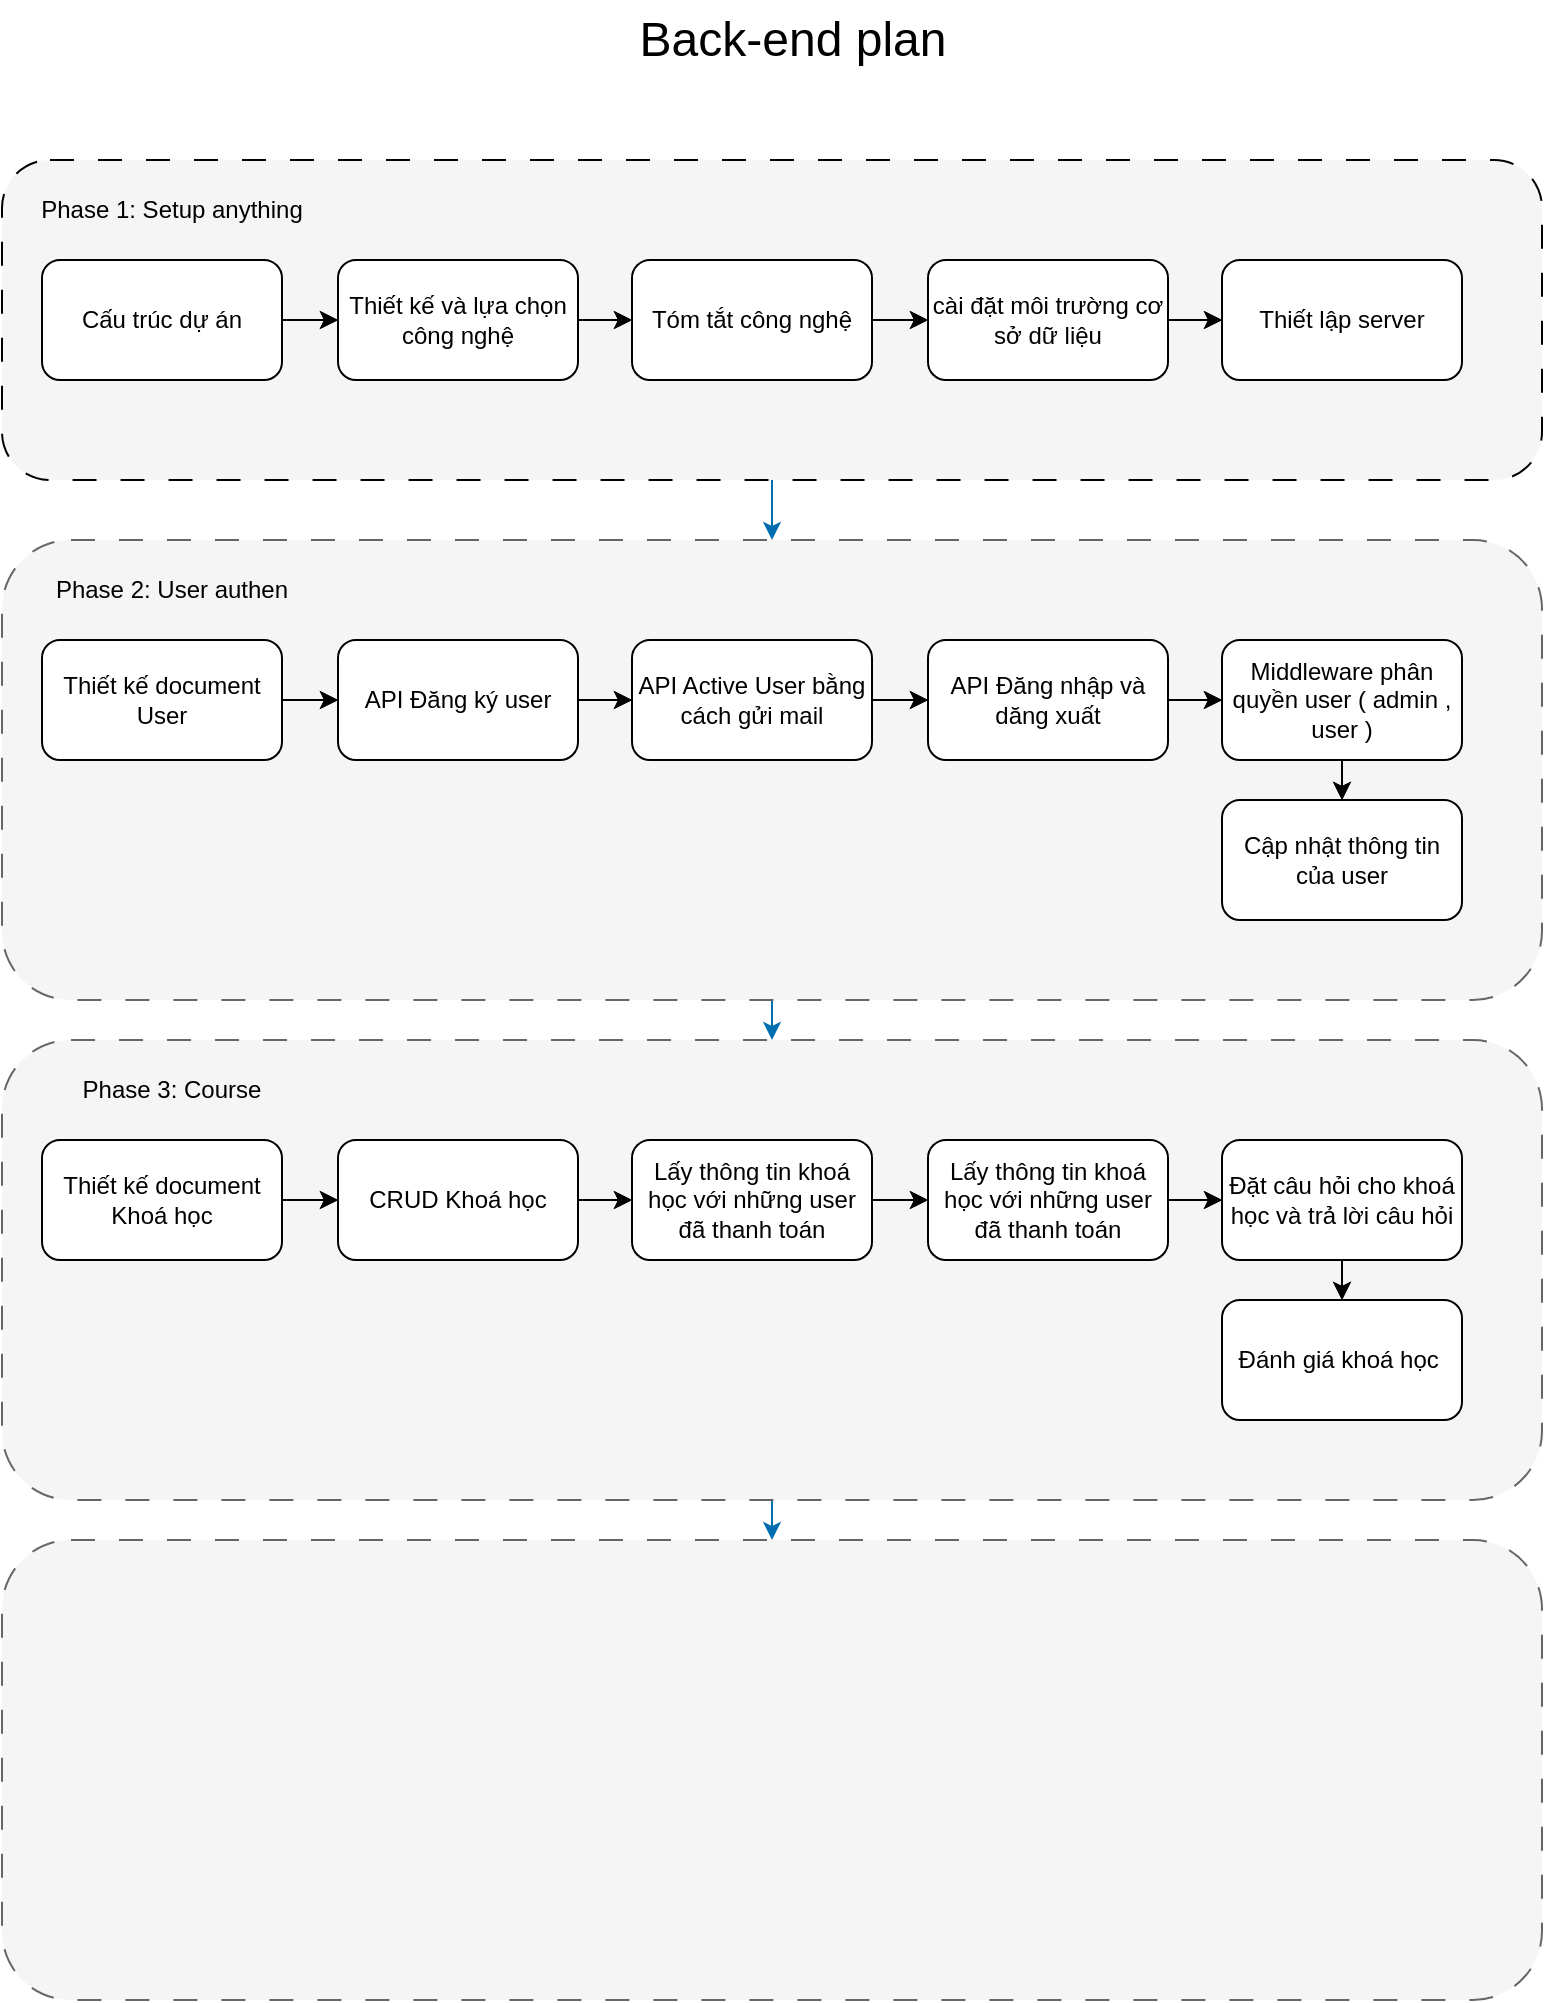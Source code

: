 <mxfile version="24.1.0" type="device">
  <diagram name="Page-1" id="js_l6CLhDa0ivUz3DNdG">
    <mxGraphModel dx="1292" dy="974" grid="1" gridSize="10" guides="1" tooltips="1" connect="1" arrows="1" fold="1" page="1" pageScale="1" pageWidth="850" pageHeight="1100" math="0" shadow="0">
      <root>
        <mxCell id="0" />
        <mxCell id="1" parent="0" />
        <mxCell id="2kQGmN1w_v0tOHRJfpED-6" style="edgeStyle=orthogonalEdgeStyle;rounded=0;orthogonalLoop=1;jettySize=auto;html=1;exitX=0.5;exitY=1;exitDx=0;exitDy=0;strokeColor=#006EAF;fillColor=#1ba1e2;" edge="1" parent="1" source="rSQ8ECoCO6q-lSjWDUjC-1" target="rSQ8ECoCO6q-lSjWDUjC-15">
          <mxGeometry relative="1" as="geometry" />
        </mxCell>
        <mxCell id="rSQ8ECoCO6q-lSjWDUjC-1" value="" style="rounded=1;whiteSpace=wrap;html=1;dashed=1;dashPattern=12 12;fillColor=#f5f5f5;fontColor=#333333;strokeColor=#000000;align=center;" parent="1" vertex="1">
          <mxGeometry x="30" y="110" width="770" height="160" as="geometry" />
        </mxCell>
        <mxCell id="rSQ8ECoCO6q-lSjWDUjC-2" value="&lt;font style=&quot;font-size: 24px;&quot;&gt;Back-end plan&lt;/font&gt;" style="text;html=1;align=center;verticalAlign=middle;resizable=0;points=[];autosize=1;strokeColor=none;fillColor=none;" parent="1" vertex="1">
          <mxGeometry x="335" y="30" width="180" height="40" as="geometry" />
        </mxCell>
        <mxCell id="rSQ8ECoCO6q-lSjWDUjC-8" style="edgeStyle=orthogonalEdgeStyle;rounded=0;orthogonalLoop=1;jettySize=auto;html=1;exitX=1;exitY=0.5;exitDx=0;exitDy=0;entryX=0;entryY=0.5;entryDx=0;entryDy=0;" parent="1" source="rSQ8ECoCO6q-lSjWDUjC-3" target="rSQ8ECoCO6q-lSjWDUjC-4" edge="1">
          <mxGeometry relative="1" as="geometry" />
        </mxCell>
        <mxCell id="rSQ8ECoCO6q-lSjWDUjC-3" value="Cấu trúc dự án" style="rounded=1;whiteSpace=wrap;html=1;" parent="1" vertex="1">
          <mxGeometry x="50" y="160" width="120" height="60" as="geometry" />
        </mxCell>
        <mxCell id="rSQ8ECoCO6q-lSjWDUjC-10" style="edgeStyle=orthogonalEdgeStyle;rounded=0;orthogonalLoop=1;jettySize=auto;html=1;exitX=1;exitY=0.5;exitDx=0;exitDy=0;entryX=0;entryY=0.5;entryDx=0;entryDy=0;" parent="1" source="rSQ8ECoCO6q-lSjWDUjC-4" target="rSQ8ECoCO6q-lSjWDUjC-5" edge="1">
          <mxGeometry relative="1" as="geometry" />
        </mxCell>
        <mxCell id="rSQ8ECoCO6q-lSjWDUjC-4" value="Thiết kế và lựa chọn công nghệ" style="rounded=1;whiteSpace=wrap;html=1;" parent="1" vertex="1">
          <mxGeometry x="198" y="160" width="120" height="60" as="geometry" />
        </mxCell>
        <mxCell id="rSQ8ECoCO6q-lSjWDUjC-11" style="edgeStyle=orthogonalEdgeStyle;rounded=0;orthogonalLoop=1;jettySize=auto;html=1;exitX=1;exitY=0.5;exitDx=0;exitDy=0;entryX=0;entryY=0.5;entryDx=0;entryDy=0;" parent="1" source="rSQ8ECoCO6q-lSjWDUjC-5" target="rSQ8ECoCO6q-lSjWDUjC-6" edge="1">
          <mxGeometry relative="1" as="geometry" />
        </mxCell>
        <mxCell id="2kQGmN1w_v0tOHRJfpED-4" style="edgeStyle=orthogonalEdgeStyle;rounded=0;orthogonalLoop=1;jettySize=auto;html=1;exitX=1;exitY=0.5;exitDx=0;exitDy=0;entryX=0;entryY=0.5;entryDx=0;entryDy=0;strokeColor=#000000;" edge="1" parent="1" source="rSQ8ECoCO6q-lSjWDUjC-5" target="rSQ8ECoCO6q-lSjWDUjC-6">
          <mxGeometry relative="1" as="geometry" />
        </mxCell>
        <mxCell id="rSQ8ECoCO6q-lSjWDUjC-5" value="Tóm tắt công nghệ" style="rounded=1;whiteSpace=wrap;html=1;" parent="1" vertex="1">
          <mxGeometry x="345" y="160" width="120" height="60" as="geometry" />
        </mxCell>
        <mxCell id="rSQ8ECoCO6q-lSjWDUjC-12" style="edgeStyle=orthogonalEdgeStyle;rounded=0;orthogonalLoop=1;jettySize=auto;html=1;exitX=1;exitY=0.5;exitDx=0;exitDy=0;entryX=0;entryY=0.5;entryDx=0;entryDy=0;" parent="1" source="rSQ8ECoCO6q-lSjWDUjC-6" target="rSQ8ECoCO6q-lSjWDUjC-7" edge="1">
          <mxGeometry relative="1" as="geometry" />
        </mxCell>
        <mxCell id="2kQGmN1w_v0tOHRJfpED-5" style="edgeStyle=orthogonalEdgeStyle;rounded=0;orthogonalLoop=1;jettySize=auto;html=1;exitX=1;exitY=0.5;exitDx=0;exitDy=0;entryX=0;entryY=0.5;entryDx=0;entryDy=0;strokeColor=#000000;" edge="1" parent="1" source="rSQ8ECoCO6q-lSjWDUjC-6" target="rSQ8ECoCO6q-lSjWDUjC-7">
          <mxGeometry relative="1" as="geometry" />
        </mxCell>
        <mxCell id="rSQ8ECoCO6q-lSjWDUjC-6" value="cài đặt môi trường cơ sở dữ liệu" style="rounded=1;whiteSpace=wrap;html=1;" parent="1" vertex="1">
          <mxGeometry x="493" y="160" width="120" height="60" as="geometry" />
        </mxCell>
        <mxCell id="rSQ8ECoCO6q-lSjWDUjC-7" value="Thiết lập server" style="rounded=1;whiteSpace=wrap;html=1;" parent="1" vertex="1">
          <mxGeometry x="640" y="160" width="120" height="60" as="geometry" />
        </mxCell>
        <mxCell id="rSQ8ECoCO6q-lSjWDUjC-14" value="Phase 1: Setup anything" style="text;html=1;strokeColor=none;fillColor=none;align=center;verticalAlign=middle;whiteSpace=wrap;rounded=0;" parent="1" vertex="1">
          <mxGeometry x="40" y="120" width="150" height="30" as="geometry" />
        </mxCell>
        <mxCell id="2kQGmN1w_v0tOHRJfpED-7" style="edgeStyle=orthogonalEdgeStyle;rounded=0;orthogonalLoop=1;jettySize=auto;html=1;exitX=0.5;exitY=1;exitDx=0;exitDy=0;entryX=0.5;entryY=0;entryDx=0;entryDy=0;fillColor=#1ba1e2;strokeColor=#006EAF;" edge="1" parent="1" source="rSQ8ECoCO6q-lSjWDUjC-15" target="rSQ8ECoCO6q-lSjWDUjC-30">
          <mxGeometry relative="1" as="geometry" />
        </mxCell>
        <mxCell id="rSQ8ECoCO6q-lSjWDUjC-15" value="" style="rounded=1;whiteSpace=wrap;html=1;dashed=1;dashPattern=12 12;fillColor=#f5f5f5;fontColor=#333333;strokeColor=#666666;align=center;" parent="1" vertex="1">
          <mxGeometry x="30" y="300" width="770" height="230" as="geometry" />
        </mxCell>
        <mxCell id="rSQ8ECoCO6q-lSjWDUjC-16" style="edgeStyle=orthogonalEdgeStyle;rounded=0;orthogonalLoop=1;jettySize=auto;html=1;exitX=1;exitY=0.5;exitDx=0;exitDy=0;entryX=0;entryY=0.5;entryDx=0;entryDy=0;" parent="1" source="rSQ8ECoCO6q-lSjWDUjC-17" target="rSQ8ECoCO6q-lSjWDUjC-19" edge="1">
          <mxGeometry relative="1" as="geometry" />
        </mxCell>
        <mxCell id="2kQGmN1w_v0tOHRJfpED-8" style="edgeStyle=orthogonalEdgeStyle;rounded=0;orthogonalLoop=1;jettySize=auto;html=1;exitX=1;exitY=0.5;exitDx=0;exitDy=0;entryX=0;entryY=0.5;entryDx=0;entryDy=0;strokeColor=#000000;" edge="1" parent="1" source="rSQ8ECoCO6q-lSjWDUjC-17" target="rSQ8ECoCO6q-lSjWDUjC-19">
          <mxGeometry relative="1" as="geometry" />
        </mxCell>
        <mxCell id="rSQ8ECoCO6q-lSjWDUjC-17" value="Thiết kế document User" style="rounded=1;whiteSpace=wrap;html=1;" parent="1" vertex="1">
          <mxGeometry x="50" y="350" width="120" height="60" as="geometry" />
        </mxCell>
        <mxCell id="rSQ8ECoCO6q-lSjWDUjC-18" style="edgeStyle=orthogonalEdgeStyle;rounded=0;orthogonalLoop=1;jettySize=auto;html=1;exitX=1;exitY=0.5;exitDx=0;exitDy=0;entryX=0;entryY=0.5;entryDx=0;entryDy=0;" parent="1" source="rSQ8ECoCO6q-lSjWDUjC-19" target="rSQ8ECoCO6q-lSjWDUjC-21" edge="1">
          <mxGeometry relative="1" as="geometry" />
        </mxCell>
        <mxCell id="2kQGmN1w_v0tOHRJfpED-9" style="edgeStyle=orthogonalEdgeStyle;rounded=0;orthogonalLoop=1;jettySize=auto;html=1;exitX=1;exitY=0.5;exitDx=0;exitDy=0;entryX=0;entryY=0.5;entryDx=0;entryDy=0;strokeColor=#000000;align=center;verticalAlign=middle;fontFamily=Helvetica;fontSize=11;fontColor=default;labelBackgroundColor=default;endArrow=classic;" edge="1" parent="1" source="rSQ8ECoCO6q-lSjWDUjC-19" target="rSQ8ECoCO6q-lSjWDUjC-21">
          <mxGeometry relative="1" as="geometry" />
        </mxCell>
        <mxCell id="rSQ8ECoCO6q-lSjWDUjC-19" value="API Đăng ký user" style="rounded=1;whiteSpace=wrap;html=1;" parent="1" vertex="1">
          <mxGeometry x="198" y="350" width="120" height="60" as="geometry" />
        </mxCell>
        <mxCell id="rSQ8ECoCO6q-lSjWDUjC-20" style="edgeStyle=orthogonalEdgeStyle;rounded=0;orthogonalLoop=1;jettySize=auto;html=1;exitX=1;exitY=0.5;exitDx=0;exitDy=0;entryX=0;entryY=0.5;entryDx=0;entryDy=0;" parent="1" source="rSQ8ECoCO6q-lSjWDUjC-21" target="rSQ8ECoCO6q-lSjWDUjC-23" edge="1">
          <mxGeometry relative="1" as="geometry" />
        </mxCell>
        <mxCell id="2kQGmN1w_v0tOHRJfpED-10" style="edgeStyle=orthogonalEdgeStyle;rounded=0;orthogonalLoop=1;jettySize=auto;html=1;exitX=1;exitY=0.5;exitDx=0;exitDy=0;entryX=0;entryY=0.5;entryDx=0;entryDy=0;strokeColor=#000000;align=center;verticalAlign=middle;fontFamily=Helvetica;fontSize=11;fontColor=default;labelBackgroundColor=default;endArrow=classic;" edge="1" parent="1" source="rSQ8ECoCO6q-lSjWDUjC-21" target="rSQ8ECoCO6q-lSjWDUjC-23">
          <mxGeometry relative="1" as="geometry" />
        </mxCell>
        <mxCell id="rSQ8ECoCO6q-lSjWDUjC-21" value="API Active User bằng cách gửi mail" style="rounded=1;whiteSpace=wrap;html=1;" parent="1" vertex="1">
          <mxGeometry x="345" y="350" width="120" height="60" as="geometry" />
        </mxCell>
        <mxCell id="rSQ8ECoCO6q-lSjWDUjC-22" style="edgeStyle=orthogonalEdgeStyle;rounded=0;orthogonalLoop=1;jettySize=auto;html=1;exitX=1;exitY=0.5;exitDx=0;exitDy=0;entryX=0;entryY=0.5;entryDx=0;entryDy=0;" parent="1" source="rSQ8ECoCO6q-lSjWDUjC-23" target="rSQ8ECoCO6q-lSjWDUjC-24" edge="1">
          <mxGeometry relative="1" as="geometry" />
        </mxCell>
        <mxCell id="2kQGmN1w_v0tOHRJfpED-11" style="edgeStyle=orthogonalEdgeStyle;rounded=0;orthogonalLoop=1;jettySize=auto;html=1;exitX=1;exitY=0.5;exitDx=0;exitDy=0;entryX=0;entryY=0.5;entryDx=0;entryDy=0;strokeColor=#000000;align=center;verticalAlign=middle;fontFamily=Helvetica;fontSize=11;fontColor=default;labelBackgroundColor=default;endArrow=classic;" edge="1" parent="1" source="rSQ8ECoCO6q-lSjWDUjC-23" target="rSQ8ECoCO6q-lSjWDUjC-24">
          <mxGeometry relative="1" as="geometry" />
        </mxCell>
        <mxCell id="rSQ8ECoCO6q-lSjWDUjC-23" value="API Đăng nhập và dăng xuất" style="rounded=1;whiteSpace=wrap;html=1;" parent="1" vertex="1">
          <mxGeometry x="493" y="350" width="120" height="60" as="geometry" />
        </mxCell>
        <mxCell id="rSQ8ECoCO6q-lSjWDUjC-29" style="edgeStyle=orthogonalEdgeStyle;rounded=0;orthogonalLoop=1;jettySize=auto;html=1;exitX=0.5;exitY=1;exitDx=0;exitDy=0;entryX=0.5;entryY=0;entryDx=0;entryDy=0;" parent="1" source="rSQ8ECoCO6q-lSjWDUjC-24" target="rSQ8ECoCO6q-lSjWDUjC-28" edge="1">
          <mxGeometry relative="1" as="geometry" />
        </mxCell>
        <mxCell id="2kQGmN1w_v0tOHRJfpED-12" style="edgeStyle=orthogonalEdgeStyle;rounded=0;orthogonalLoop=1;jettySize=auto;html=1;exitX=0.5;exitY=1;exitDx=0;exitDy=0;entryX=0.5;entryY=0;entryDx=0;entryDy=0;strokeColor=#000000;align=center;verticalAlign=middle;fontFamily=Helvetica;fontSize=11;fontColor=default;labelBackgroundColor=default;endArrow=classic;" edge="1" parent="1" source="rSQ8ECoCO6q-lSjWDUjC-24" target="rSQ8ECoCO6q-lSjWDUjC-28">
          <mxGeometry relative="1" as="geometry" />
        </mxCell>
        <mxCell id="rSQ8ECoCO6q-lSjWDUjC-24" value="&lt;div&gt;Middleware phân quyền user ( admin , user )&lt;/div&gt;" style="rounded=1;whiteSpace=wrap;html=1;" parent="1" vertex="1">
          <mxGeometry x="640" y="350" width="120" height="60" as="geometry" />
        </mxCell>
        <mxCell id="rSQ8ECoCO6q-lSjWDUjC-26" value="Phase 2: User authen" style="text;html=1;strokeColor=none;fillColor=none;align=center;verticalAlign=middle;whiteSpace=wrap;rounded=0;" parent="1" vertex="1">
          <mxGeometry x="40" y="310" width="150" height="30" as="geometry" />
        </mxCell>
        <mxCell id="rSQ8ECoCO6q-lSjWDUjC-28" value="Cập nhật thông tin của user" style="rounded=1;whiteSpace=wrap;html=1;" parent="1" vertex="1">
          <mxGeometry x="640" y="430" width="120" height="60" as="geometry" />
        </mxCell>
        <mxCell id="2kQGmN1w_v0tOHRJfpED-18" style="edgeStyle=orthogonalEdgeStyle;rounded=0;orthogonalLoop=1;jettySize=auto;html=1;exitX=0.5;exitY=1;exitDx=0;exitDy=0;entryX=0.5;entryY=0;entryDx=0;entryDy=0;strokeColor=#006EAF;align=center;verticalAlign=middle;fontFamily=Helvetica;fontSize=11;fontColor=default;labelBackgroundColor=default;endArrow=classic;fillColor=#1ba1e2;" edge="1" parent="1" source="rSQ8ECoCO6q-lSjWDUjC-30" target="2kQGmN1w_v0tOHRJfpED-1">
          <mxGeometry relative="1" as="geometry" />
        </mxCell>
        <mxCell id="rSQ8ECoCO6q-lSjWDUjC-30" value="" style="rounded=1;whiteSpace=wrap;html=1;dashed=1;dashPattern=12 12;fillColor=#f5f5f5;fontColor=#333333;strokeColor=#666666;align=center;" parent="1" vertex="1">
          <mxGeometry x="30" y="550" width="770" height="230" as="geometry" />
        </mxCell>
        <mxCell id="rSQ8ECoCO6q-lSjWDUjC-31" style="edgeStyle=orthogonalEdgeStyle;rounded=0;orthogonalLoop=1;jettySize=auto;html=1;exitX=1;exitY=0.5;exitDx=0;exitDy=0;entryX=0;entryY=0.5;entryDx=0;entryDy=0;" parent="1" source="rSQ8ECoCO6q-lSjWDUjC-32" target="rSQ8ECoCO6q-lSjWDUjC-34" edge="1">
          <mxGeometry relative="1" as="geometry" />
        </mxCell>
        <mxCell id="2kQGmN1w_v0tOHRJfpED-13" style="edgeStyle=orthogonalEdgeStyle;rounded=0;orthogonalLoop=1;jettySize=auto;html=1;exitX=1;exitY=0.5;exitDx=0;exitDy=0;entryX=0;entryY=0.5;entryDx=0;entryDy=0;strokeColor=#000000;align=center;verticalAlign=middle;fontFamily=Helvetica;fontSize=11;fontColor=default;labelBackgroundColor=default;endArrow=classic;" edge="1" parent="1" source="rSQ8ECoCO6q-lSjWDUjC-32" target="rSQ8ECoCO6q-lSjWDUjC-34">
          <mxGeometry relative="1" as="geometry" />
        </mxCell>
        <mxCell id="rSQ8ECoCO6q-lSjWDUjC-32" value="Thiết kế document Khoá học" style="rounded=1;whiteSpace=wrap;html=1;" parent="1" vertex="1">
          <mxGeometry x="50" y="600" width="120" height="60" as="geometry" />
        </mxCell>
        <mxCell id="rSQ8ECoCO6q-lSjWDUjC-33" style="edgeStyle=orthogonalEdgeStyle;rounded=0;orthogonalLoop=1;jettySize=auto;html=1;exitX=1;exitY=0.5;exitDx=0;exitDy=0;entryX=0;entryY=0.5;entryDx=0;entryDy=0;" parent="1" source="rSQ8ECoCO6q-lSjWDUjC-34" target="rSQ8ECoCO6q-lSjWDUjC-36" edge="1">
          <mxGeometry relative="1" as="geometry" />
        </mxCell>
        <mxCell id="2kQGmN1w_v0tOHRJfpED-14" style="edgeStyle=orthogonalEdgeStyle;rounded=0;orthogonalLoop=1;jettySize=auto;html=1;exitX=1;exitY=0.5;exitDx=0;exitDy=0;entryX=0;entryY=0.5;entryDx=0;entryDy=0;strokeColor=#000000;align=center;verticalAlign=middle;fontFamily=Helvetica;fontSize=11;fontColor=default;labelBackgroundColor=default;endArrow=classic;" edge="1" parent="1" source="rSQ8ECoCO6q-lSjWDUjC-34" target="rSQ8ECoCO6q-lSjWDUjC-36">
          <mxGeometry relative="1" as="geometry" />
        </mxCell>
        <mxCell id="rSQ8ECoCO6q-lSjWDUjC-34" value="CRUD Khoá học" style="rounded=1;whiteSpace=wrap;html=1;" parent="1" vertex="1">
          <mxGeometry x="198" y="600" width="120" height="60" as="geometry" />
        </mxCell>
        <mxCell id="rSQ8ECoCO6q-lSjWDUjC-35" style="edgeStyle=orthogonalEdgeStyle;rounded=0;orthogonalLoop=1;jettySize=auto;html=1;exitX=1;exitY=0.5;exitDx=0;exitDy=0;entryX=0;entryY=0.5;entryDx=0;entryDy=0;" parent="1" source="rSQ8ECoCO6q-lSjWDUjC-36" target="rSQ8ECoCO6q-lSjWDUjC-38" edge="1">
          <mxGeometry relative="1" as="geometry" />
        </mxCell>
        <mxCell id="2kQGmN1w_v0tOHRJfpED-15" style="edgeStyle=orthogonalEdgeStyle;rounded=0;orthogonalLoop=1;jettySize=auto;html=1;exitX=1;exitY=0.5;exitDx=0;exitDy=0;strokeColor=#000000;align=center;verticalAlign=middle;fontFamily=Helvetica;fontSize=11;fontColor=default;labelBackgroundColor=default;endArrow=classic;" edge="1" parent="1" source="rSQ8ECoCO6q-lSjWDUjC-36" target="rSQ8ECoCO6q-lSjWDUjC-38">
          <mxGeometry relative="1" as="geometry" />
        </mxCell>
        <mxCell id="rSQ8ECoCO6q-lSjWDUjC-36" value="Lấy thông tin khoá học với những user đã thanh toán" style="rounded=1;whiteSpace=wrap;html=1;" parent="1" vertex="1">
          <mxGeometry x="345" y="600" width="120" height="60" as="geometry" />
        </mxCell>
        <mxCell id="rSQ8ECoCO6q-lSjWDUjC-37" style="edgeStyle=orthogonalEdgeStyle;rounded=0;orthogonalLoop=1;jettySize=auto;html=1;exitX=1;exitY=0.5;exitDx=0;exitDy=0;entryX=0;entryY=0.5;entryDx=0;entryDy=0;" parent="1" source="rSQ8ECoCO6q-lSjWDUjC-38" target="rSQ8ECoCO6q-lSjWDUjC-40" edge="1">
          <mxGeometry relative="1" as="geometry" />
        </mxCell>
        <mxCell id="2kQGmN1w_v0tOHRJfpED-16" style="edgeStyle=orthogonalEdgeStyle;rounded=0;orthogonalLoop=1;jettySize=auto;html=1;exitX=1;exitY=0.5;exitDx=0;exitDy=0;entryX=0;entryY=0.5;entryDx=0;entryDy=0;strokeColor=#000000;align=center;verticalAlign=middle;fontFamily=Helvetica;fontSize=11;fontColor=default;labelBackgroundColor=default;endArrow=classic;" edge="1" parent="1" source="rSQ8ECoCO6q-lSjWDUjC-38" target="rSQ8ECoCO6q-lSjWDUjC-40">
          <mxGeometry relative="1" as="geometry" />
        </mxCell>
        <mxCell id="rSQ8ECoCO6q-lSjWDUjC-38" value="Lấy thông tin khoá học với những user đã thanh toán" style="rounded=1;whiteSpace=wrap;html=1;" parent="1" vertex="1">
          <mxGeometry x="493" y="600" width="120" height="60" as="geometry" />
        </mxCell>
        <mxCell id="rSQ8ECoCO6q-lSjWDUjC-39" style="edgeStyle=orthogonalEdgeStyle;rounded=0;orthogonalLoop=1;jettySize=auto;html=1;exitX=0.5;exitY=1;exitDx=0;exitDy=0;entryX=0.5;entryY=0;entryDx=0;entryDy=0;" parent="1" source="rSQ8ECoCO6q-lSjWDUjC-40" target="rSQ8ECoCO6q-lSjWDUjC-42" edge="1">
          <mxGeometry relative="1" as="geometry" />
        </mxCell>
        <mxCell id="2kQGmN1w_v0tOHRJfpED-17" style="edgeStyle=orthogonalEdgeStyle;rounded=0;orthogonalLoop=1;jettySize=auto;html=1;exitX=0.5;exitY=1;exitDx=0;exitDy=0;entryX=0.5;entryY=0;entryDx=0;entryDy=0;strokeColor=#000000;align=center;verticalAlign=middle;fontFamily=Helvetica;fontSize=11;fontColor=default;labelBackgroundColor=default;endArrow=classic;" edge="1" parent="1" source="rSQ8ECoCO6q-lSjWDUjC-40" target="rSQ8ECoCO6q-lSjWDUjC-42">
          <mxGeometry relative="1" as="geometry" />
        </mxCell>
        <mxCell id="rSQ8ECoCO6q-lSjWDUjC-40" value="Đặt câu hỏi cho khoá học và trả lời câu hỏi" style="rounded=1;whiteSpace=wrap;html=1;" parent="1" vertex="1">
          <mxGeometry x="640" y="600" width="120" height="60" as="geometry" />
        </mxCell>
        <mxCell id="rSQ8ECoCO6q-lSjWDUjC-41" value="Phase 3: Course" style="text;html=1;strokeColor=none;fillColor=none;align=center;verticalAlign=middle;whiteSpace=wrap;rounded=0;" parent="1" vertex="1">
          <mxGeometry x="40" y="560" width="150" height="30" as="geometry" />
        </mxCell>
        <mxCell id="rSQ8ECoCO6q-lSjWDUjC-42" value="Đánh giá khoá học&amp;nbsp;" style="rounded=1;whiteSpace=wrap;html=1;" parent="1" vertex="1">
          <mxGeometry x="640" y="680" width="120" height="60" as="geometry" />
        </mxCell>
        <mxCell id="2kQGmN1w_v0tOHRJfpED-1" value="" style="rounded=1;whiteSpace=wrap;html=1;dashed=1;dashPattern=12 12;fillColor=#f5f5f5;fontColor=#333333;strokeColor=#666666;align=center;" vertex="1" parent="1">
          <mxGeometry x="30" y="800" width="770" height="230" as="geometry" />
        </mxCell>
        <mxCell id="2kQGmN1w_v0tOHRJfpED-2" value="" style="endArrow=classic;html=1;rounded=0;exitX=1;exitY=0.5;exitDx=0;exitDy=0;entryX=0;entryY=0.5;entryDx=0;entryDy=0;shadow=0;strokeColor=#000000;" edge="1" parent="1" source="rSQ8ECoCO6q-lSjWDUjC-3" target="rSQ8ECoCO6q-lSjWDUjC-4">
          <mxGeometry width="50" height="50" relative="1" as="geometry">
            <mxPoint x="400" y="550" as="sourcePoint" />
            <mxPoint x="450" y="500" as="targetPoint" />
          </mxGeometry>
        </mxCell>
        <mxCell id="2kQGmN1w_v0tOHRJfpED-3" value="" style="endArrow=classic;html=1;rounded=0;shadow=0;strokeColor=#000000;" edge="1" parent="1" source="rSQ8ECoCO6q-lSjWDUjC-4" target="rSQ8ECoCO6q-lSjWDUjC-5">
          <mxGeometry width="50" height="50" relative="1" as="geometry">
            <mxPoint x="318" y="189.83" as="sourcePoint" />
            <mxPoint x="346" y="189.83" as="targetPoint" />
          </mxGeometry>
        </mxCell>
      </root>
    </mxGraphModel>
  </diagram>
</mxfile>
